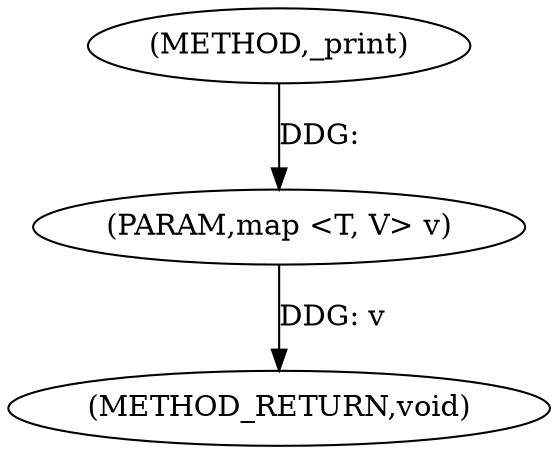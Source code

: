 digraph "_print" {  
"1000170" [label = "(METHOD,_print)" ]
"1000173" [label = "(METHOD_RETURN,void)" ]
"1000171" [label = "(PARAM,map <T, V> v)" ]
  "1000171" -> "1000173"  [ label = "DDG: v"] 
  "1000170" -> "1000171"  [ label = "DDG: "] 
}
